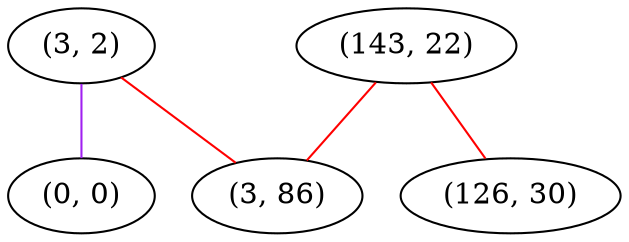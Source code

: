 graph "" {
"(3, 2)";
"(0, 0)";
"(143, 22)";
"(3, 86)";
"(126, 30)";
"(3, 2)" -- "(0, 0)"  [color=purple, key=0, weight=4];
"(3, 2)" -- "(3, 86)"  [color=red, key=0, weight=1];
"(143, 22)" -- "(3, 86)"  [color=red, key=0, weight=1];
"(143, 22)" -- "(126, 30)"  [color=red, key=0, weight=1];
}

